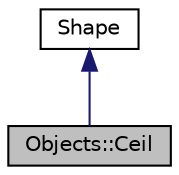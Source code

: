 digraph "Objects::Ceil"
{
 // LATEX_PDF_SIZE
  edge [fontname="Helvetica",fontsize="10",labelfontname="Helvetica",labelfontsize="10"];
  node [fontname="Helvetica",fontsize="10",shape=record];
  Node1 [label="Objects::Ceil",height=0.2,width=0.4,color="black", fillcolor="grey75", style="filled", fontcolor="black",tooltip="Modeluje pojęcie powierzchni wody jako zbiór punktów w przestrzeni."];
  Node2 -> Node1 [dir="back",color="midnightblue",fontsize="10",style="solid"];
  Node2 [label="Shape",height=0.2,width=0.4,color="black", fillcolor="white", style="filled",URL="$class_shape.html",tooltip="Modeluje pojęcie bryły jako zbiór punktów w przestrzeni."];
}
